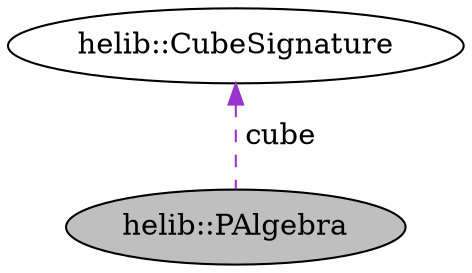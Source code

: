 digraph "helib::PAlgebra"
{
  N1 [label="helib::PAlgebra",color="black", fillcolor="grey75", style="filled", fontcolor="black"];
  N2 -> N1 [dir="back",color="darkorchid3",style="dashed",label=" cube" ];
  N2 [label="helib::CubeSignature",color="black", fillcolor="white", style="filled",tooltip="Holds a vector of dimensions for a hypercube and some additional data. "];
}
